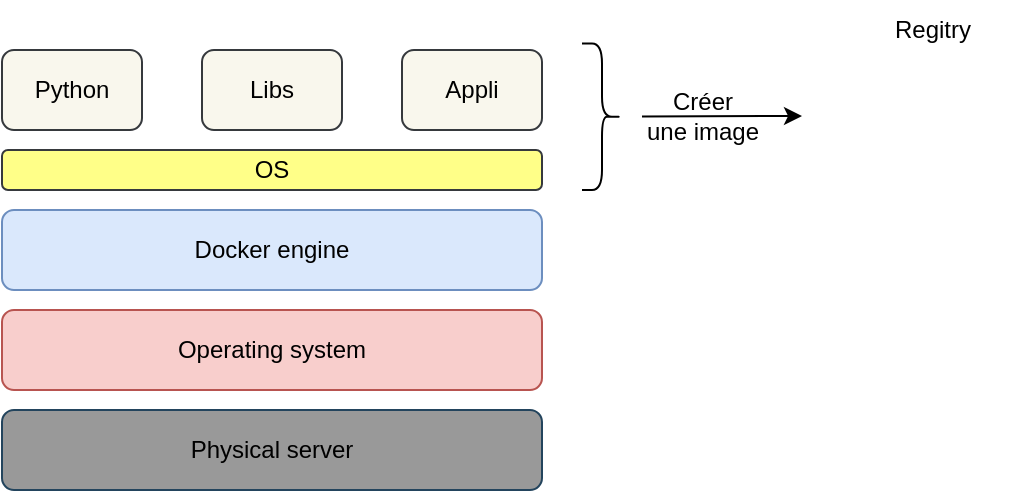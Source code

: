 <mxfile version="20.5.2" type="github">
  <diagram id="uJy5qZhOKvwUul6i01XD" name="Page-1">
    <mxGraphModel dx="569" dy="305" grid="1" gridSize="10" guides="1" tooltips="1" connect="1" arrows="1" fold="1" page="1" pageScale="1" pageWidth="827" pageHeight="1169" math="0" shadow="0">
      <root>
        <mxCell id="0" />
        <mxCell id="1" parent="0" />
        <mxCell id="jYrwiuFwdq36rOl1rRRB-1" value="Operating system" style="rounded=1;whiteSpace=wrap;html=1;fillColor=#f8cecc;strokeColor=#b85450;" vertex="1" parent="1">
          <mxGeometry x="220" y="400" width="270" height="40" as="geometry" />
        </mxCell>
        <mxCell id="jYrwiuFwdq36rOl1rRRB-2" value="Docker engine" style="rounded=1;whiteSpace=wrap;html=1;fillColor=#dae8fc;strokeColor=#6c8ebf;" vertex="1" parent="1">
          <mxGeometry x="220" y="350" width="270" height="40" as="geometry" />
        </mxCell>
        <mxCell id="jYrwiuFwdq36rOl1rRRB-3" value="Physical server" style="rounded=1;whiteSpace=wrap;html=1;fillColor=#999999;strokeColor=#23445d;" vertex="1" parent="1">
          <mxGeometry x="220" y="450" width="270" height="40" as="geometry" />
        </mxCell>
        <mxCell id="jYrwiuFwdq36rOl1rRRB-4" value="" style="shape=image;verticalLabelPosition=bottom;labelBackgroundColor=default;verticalAlign=top;aspect=fixed;imageAspect=0;image=https://1000logos.net/wp-content/uploads/2017/06/Ubuntu-Logo-2004.jpg;" vertex="1" parent="1">
          <mxGeometry x="250" y="405.86" width="50" height="28.27" as="geometry" />
        </mxCell>
        <mxCell id="jYrwiuFwdq36rOl1rRRB-5" value="" style="shape=image;verticalLabelPosition=bottom;labelBackgroundColor=default;verticalAlign=top;aspect=fixed;imageAspect=0;image=https://logos-world.net/wp-content/uploads/2021/02/Docker-Symbol.png;" vertex="1" parent="1">
          <mxGeometry x="250" y="353" width="60" height="33.81" as="geometry" />
        </mxCell>
        <mxCell id="jYrwiuFwdq36rOl1rRRB-6" value="OS" style="rounded=1;whiteSpace=wrap;html=1;fillColor=#ffff88;strokeColor=#36393d;" vertex="1" parent="1">
          <mxGeometry x="220" y="320" width="270" height="20" as="geometry" />
        </mxCell>
        <mxCell id="jYrwiuFwdq36rOl1rRRB-7" value="Python" style="rounded=1;whiteSpace=wrap;html=1;fillColor=#f9f7ed;strokeColor=#36393d;" vertex="1" parent="1">
          <mxGeometry x="220" y="270" width="70" height="40" as="geometry" />
        </mxCell>
        <mxCell id="jYrwiuFwdq36rOl1rRRB-8" value="Libs" style="rounded=1;whiteSpace=wrap;html=1;fillColor=#f9f7ed;strokeColor=#36393d;" vertex="1" parent="1">
          <mxGeometry x="320" y="270" width="70" height="40" as="geometry" />
        </mxCell>
        <mxCell id="jYrwiuFwdq36rOl1rRRB-9" value="Appli" style="rounded=1;whiteSpace=wrap;html=1;fillColor=#f9f7ed;strokeColor=#36393d;" vertex="1" parent="1">
          <mxGeometry x="420" y="270" width="70" height="40" as="geometry" />
        </mxCell>
        <mxCell id="jYrwiuFwdq36rOl1rRRB-10" value="" style="shape=curlyBracket;whiteSpace=wrap;html=1;rounded=1;flipH=1;labelPosition=right;verticalLabelPosition=middle;align=left;verticalAlign=middle;fillColor=#999999;" vertex="1" parent="1">
          <mxGeometry x="510" y="266.81" width="20" height="73.19" as="geometry" />
        </mxCell>
        <mxCell id="jYrwiuFwdq36rOl1rRRB-11" value="" style="endArrow=classic;html=1;rounded=0;" edge="1" parent="1">
          <mxGeometry width="50" height="50" relative="1" as="geometry">
            <mxPoint x="540" y="303.2" as="sourcePoint" />
            <mxPoint x="620" y="303" as="targetPoint" />
          </mxGeometry>
        </mxCell>
        <mxCell id="jYrwiuFwdq36rOl1rRRB-12" value="Créer &lt;br&gt;une image" style="text;html=1;align=center;verticalAlign=middle;resizable=0;points=[];autosize=1;strokeColor=none;fillColor=none;" vertex="1" parent="1">
          <mxGeometry x="530" y="283" width="80" height="40" as="geometry" />
        </mxCell>
        <mxCell id="jYrwiuFwdq36rOl1rRRB-13" value="" style="shape=image;verticalLabelPosition=bottom;labelBackgroundColor=default;verticalAlign=top;aspect=fixed;imageAspect=0;image=https://d1q6f0aelx0por.cloudfront.net/product-logos/library-registry-logo.png;" vertex="1" parent="1">
          <mxGeometry x="640" y="270" width="90" height="90" as="geometry" />
        </mxCell>
        <mxCell id="jYrwiuFwdq36rOl1rRRB-14" value="Regitry" style="text;html=1;align=center;verticalAlign=middle;resizable=0;points=[];autosize=1;strokeColor=none;fillColor=none;" vertex="1" parent="1">
          <mxGeometry x="655" y="245" width="60" height="30" as="geometry" />
        </mxCell>
      </root>
    </mxGraphModel>
  </diagram>
</mxfile>
